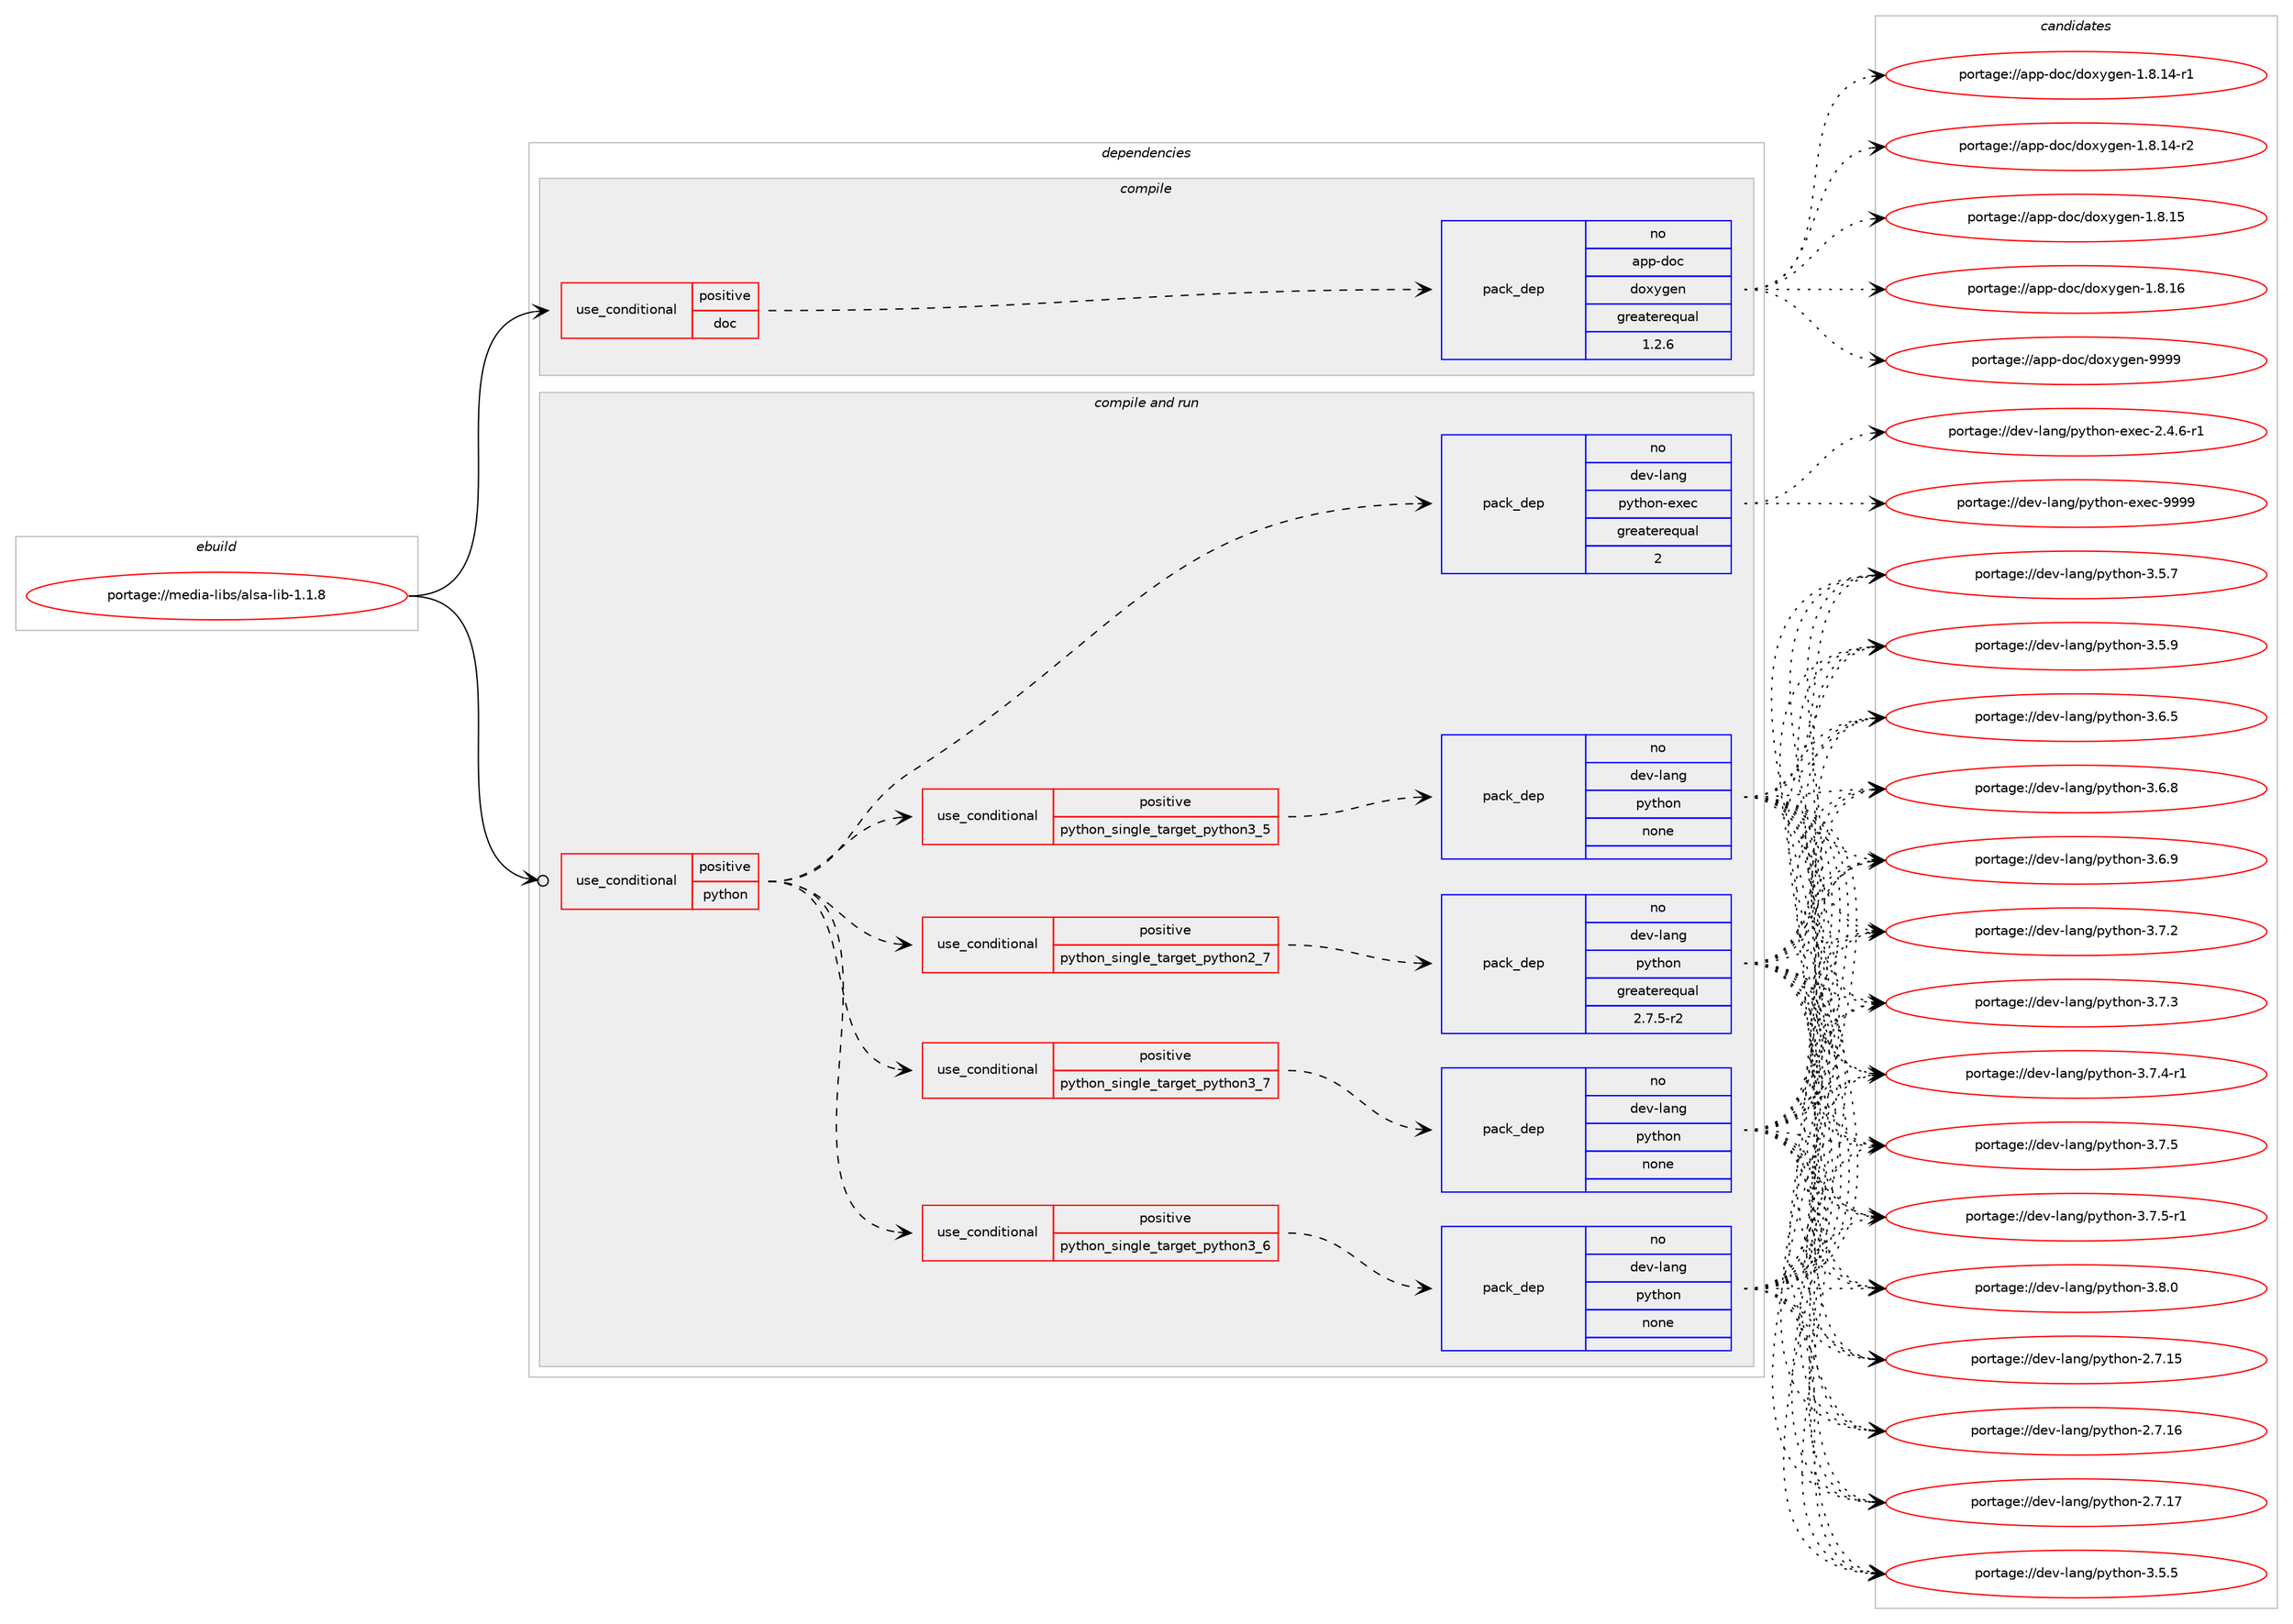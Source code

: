 digraph prolog {

# *************
# Graph options
# *************

newrank=true;
concentrate=true;
compound=true;
graph [rankdir=LR,fontname=Helvetica,fontsize=10,ranksep=1.5];#, ranksep=2.5, nodesep=0.2];
edge  [arrowhead=vee];
node  [fontname=Helvetica,fontsize=10];

# **********
# The ebuild
# **********

subgraph cluster_leftcol {
color=gray;
rank=same;
label=<<i>ebuild</i>>;
id [label="portage://media-libs/alsa-lib-1.1.8", color=red, width=4, href="../media-libs/alsa-lib-1.1.8.svg"];
}

# ****************
# The dependencies
# ****************

subgraph cluster_midcol {
color=gray;
label=<<i>dependencies</i>>;
subgraph cluster_compile {
fillcolor="#eeeeee";
style=filled;
label=<<i>compile</i>>;
subgraph cond79132 {
dependency317258 [label=<<TABLE BORDER="0" CELLBORDER="1" CELLSPACING="0" CELLPADDING="4"><TR><TD ROWSPAN="3" CELLPADDING="10">use_conditional</TD></TR><TR><TD>positive</TD></TR><TR><TD>doc</TD></TR></TABLE>>, shape=none, color=red];
subgraph pack233013 {
dependency317259 [label=<<TABLE BORDER="0" CELLBORDER="1" CELLSPACING="0" CELLPADDING="4" WIDTH="220"><TR><TD ROWSPAN="6" CELLPADDING="30">pack_dep</TD></TR><TR><TD WIDTH="110">no</TD></TR><TR><TD>app-doc</TD></TR><TR><TD>doxygen</TD></TR><TR><TD>greaterequal</TD></TR><TR><TD>1.2.6</TD></TR></TABLE>>, shape=none, color=blue];
}
dependency317258:e -> dependency317259:w [weight=20,style="dashed",arrowhead="vee"];
}
id:e -> dependency317258:w [weight=20,style="solid",arrowhead="vee"];
}
subgraph cluster_compileandrun {
fillcolor="#eeeeee";
style=filled;
label=<<i>compile and run</i>>;
subgraph cond79133 {
dependency317260 [label=<<TABLE BORDER="0" CELLBORDER="1" CELLSPACING="0" CELLPADDING="4"><TR><TD ROWSPAN="3" CELLPADDING="10">use_conditional</TD></TR><TR><TD>positive</TD></TR><TR><TD>python</TD></TR></TABLE>>, shape=none, color=red];
subgraph cond79134 {
dependency317261 [label=<<TABLE BORDER="0" CELLBORDER="1" CELLSPACING="0" CELLPADDING="4"><TR><TD ROWSPAN="3" CELLPADDING="10">use_conditional</TD></TR><TR><TD>positive</TD></TR><TR><TD>python_single_target_python2_7</TD></TR></TABLE>>, shape=none, color=red];
subgraph pack233014 {
dependency317262 [label=<<TABLE BORDER="0" CELLBORDER="1" CELLSPACING="0" CELLPADDING="4" WIDTH="220"><TR><TD ROWSPAN="6" CELLPADDING="30">pack_dep</TD></TR><TR><TD WIDTH="110">no</TD></TR><TR><TD>dev-lang</TD></TR><TR><TD>python</TD></TR><TR><TD>greaterequal</TD></TR><TR><TD>2.7.5-r2</TD></TR></TABLE>>, shape=none, color=blue];
}
dependency317261:e -> dependency317262:w [weight=20,style="dashed",arrowhead="vee"];
}
dependency317260:e -> dependency317261:w [weight=20,style="dashed",arrowhead="vee"];
subgraph cond79135 {
dependency317263 [label=<<TABLE BORDER="0" CELLBORDER="1" CELLSPACING="0" CELLPADDING="4"><TR><TD ROWSPAN="3" CELLPADDING="10">use_conditional</TD></TR><TR><TD>positive</TD></TR><TR><TD>python_single_target_python3_5</TD></TR></TABLE>>, shape=none, color=red];
subgraph pack233015 {
dependency317264 [label=<<TABLE BORDER="0" CELLBORDER="1" CELLSPACING="0" CELLPADDING="4" WIDTH="220"><TR><TD ROWSPAN="6" CELLPADDING="30">pack_dep</TD></TR><TR><TD WIDTH="110">no</TD></TR><TR><TD>dev-lang</TD></TR><TR><TD>python</TD></TR><TR><TD>none</TD></TR><TR><TD></TD></TR></TABLE>>, shape=none, color=blue];
}
dependency317263:e -> dependency317264:w [weight=20,style="dashed",arrowhead="vee"];
}
dependency317260:e -> dependency317263:w [weight=20,style="dashed",arrowhead="vee"];
subgraph cond79136 {
dependency317265 [label=<<TABLE BORDER="0" CELLBORDER="1" CELLSPACING="0" CELLPADDING="4"><TR><TD ROWSPAN="3" CELLPADDING="10">use_conditional</TD></TR><TR><TD>positive</TD></TR><TR><TD>python_single_target_python3_6</TD></TR></TABLE>>, shape=none, color=red];
subgraph pack233016 {
dependency317266 [label=<<TABLE BORDER="0" CELLBORDER="1" CELLSPACING="0" CELLPADDING="4" WIDTH="220"><TR><TD ROWSPAN="6" CELLPADDING="30">pack_dep</TD></TR><TR><TD WIDTH="110">no</TD></TR><TR><TD>dev-lang</TD></TR><TR><TD>python</TD></TR><TR><TD>none</TD></TR><TR><TD></TD></TR></TABLE>>, shape=none, color=blue];
}
dependency317265:e -> dependency317266:w [weight=20,style="dashed",arrowhead="vee"];
}
dependency317260:e -> dependency317265:w [weight=20,style="dashed",arrowhead="vee"];
subgraph cond79137 {
dependency317267 [label=<<TABLE BORDER="0" CELLBORDER="1" CELLSPACING="0" CELLPADDING="4"><TR><TD ROWSPAN="3" CELLPADDING="10">use_conditional</TD></TR><TR><TD>positive</TD></TR><TR><TD>python_single_target_python3_7</TD></TR></TABLE>>, shape=none, color=red];
subgraph pack233017 {
dependency317268 [label=<<TABLE BORDER="0" CELLBORDER="1" CELLSPACING="0" CELLPADDING="4" WIDTH="220"><TR><TD ROWSPAN="6" CELLPADDING="30">pack_dep</TD></TR><TR><TD WIDTH="110">no</TD></TR><TR><TD>dev-lang</TD></TR><TR><TD>python</TD></TR><TR><TD>none</TD></TR><TR><TD></TD></TR></TABLE>>, shape=none, color=blue];
}
dependency317267:e -> dependency317268:w [weight=20,style="dashed",arrowhead="vee"];
}
dependency317260:e -> dependency317267:w [weight=20,style="dashed",arrowhead="vee"];
subgraph pack233018 {
dependency317269 [label=<<TABLE BORDER="0" CELLBORDER="1" CELLSPACING="0" CELLPADDING="4" WIDTH="220"><TR><TD ROWSPAN="6" CELLPADDING="30">pack_dep</TD></TR><TR><TD WIDTH="110">no</TD></TR><TR><TD>dev-lang</TD></TR><TR><TD>python-exec</TD></TR><TR><TD>greaterequal</TD></TR><TR><TD>2</TD></TR></TABLE>>, shape=none, color=blue];
}
dependency317260:e -> dependency317269:w [weight=20,style="dashed",arrowhead="vee"];
}
id:e -> dependency317260:w [weight=20,style="solid",arrowhead="odotvee"];
}
subgraph cluster_run {
fillcolor="#eeeeee";
style=filled;
label=<<i>run</i>>;
}
}

# **************
# The candidates
# **************

subgraph cluster_choices {
rank=same;
color=gray;
label=<<i>candidates</i>>;

subgraph choice233013 {
color=black;
nodesep=1;
choiceportage97112112451001119947100111120121103101110454946564649524511449 [label="portage://app-doc/doxygen-1.8.14-r1", color=red, width=4,href="../app-doc/doxygen-1.8.14-r1.svg"];
choiceportage97112112451001119947100111120121103101110454946564649524511450 [label="portage://app-doc/doxygen-1.8.14-r2", color=red, width=4,href="../app-doc/doxygen-1.8.14-r2.svg"];
choiceportage9711211245100111994710011112012110310111045494656464953 [label="portage://app-doc/doxygen-1.8.15", color=red, width=4,href="../app-doc/doxygen-1.8.15.svg"];
choiceportage9711211245100111994710011112012110310111045494656464954 [label="portage://app-doc/doxygen-1.8.16", color=red, width=4,href="../app-doc/doxygen-1.8.16.svg"];
choiceportage971121124510011199471001111201211031011104557575757 [label="portage://app-doc/doxygen-9999", color=red, width=4,href="../app-doc/doxygen-9999.svg"];
dependency317259:e -> choiceportage97112112451001119947100111120121103101110454946564649524511449:w [style=dotted,weight="100"];
dependency317259:e -> choiceportage97112112451001119947100111120121103101110454946564649524511450:w [style=dotted,weight="100"];
dependency317259:e -> choiceportage9711211245100111994710011112012110310111045494656464953:w [style=dotted,weight="100"];
dependency317259:e -> choiceportage9711211245100111994710011112012110310111045494656464954:w [style=dotted,weight="100"];
dependency317259:e -> choiceportage971121124510011199471001111201211031011104557575757:w [style=dotted,weight="100"];
}
subgraph choice233014 {
color=black;
nodesep=1;
choiceportage10010111845108971101034711212111610411111045504655464953 [label="portage://dev-lang/python-2.7.15", color=red, width=4,href="../dev-lang/python-2.7.15.svg"];
choiceportage10010111845108971101034711212111610411111045504655464954 [label="portage://dev-lang/python-2.7.16", color=red, width=4,href="../dev-lang/python-2.7.16.svg"];
choiceportage10010111845108971101034711212111610411111045504655464955 [label="portage://dev-lang/python-2.7.17", color=red, width=4,href="../dev-lang/python-2.7.17.svg"];
choiceportage100101118451089711010347112121116104111110455146534653 [label="portage://dev-lang/python-3.5.5", color=red, width=4,href="../dev-lang/python-3.5.5.svg"];
choiceportage100101118451089711010347112121116104111110455146534655 [label="portage://dev-lang/python-3.5.7", color=red, width=4,href="../dev-lang/python-3.5.7.svg"];
choiceportage100101118451089711010347112121116104111110455146534657 [label="portage://dev-lang/python-3.5.9", color=red, width=4,href="../dev-lang/python-3.5.9.svg"];
choiceportage100101118451089711010347112121116104111110455146544653 [label="portage://dev-lang/python-3.6.5", color=red, width=4,href="../dev-lang/python-3.6.5.svg"];
choiceportage100101118451089711010347112121116104111110455146544656 [label="portage://dev-lang/python-3.6.8", color=red, width=4,href="../dev-lang/python-3.6.8.svg"];
choiceportage100101118451089711010347112121116104111110455146544657 [label="portage://dev-lang/python-3.6.9", color=red, width=4,href="../dev-lang/python-3.6.9.svg"];
choiceportage100101118451089711010347112121116104111110455146554650 [label="portage://dev-lang/python-3.7.2", color=red, width=4,href="../dev-lang/python-3.7.2.svg"];
choiceportage100101118451089711010347112121116104111110455146554651 [label="portage://dev-lang/python-3.7.3", color=red, width=4,href="../dev-lang/python-3.7.3.svg"];
choiceportage1001011184510897110103471121211161041111104551465546524511449 [label="portage://dev-lang/python-3.7.4-r1", color=red, width=4,href="../dev-lang/python-3.7.4-r1.svg"];
choiceportage100101118451089711010347112121116104111110455146554653 [label="portage://dev-lang/python-3.7.5", color=red, width=4,href="../dev-lang/python-3.7.5.svg"];
choiceportage1001011184510897110103471121211161041111104551465546534511449 [label="portage://dev-lang/python-3.7.5-r1", color=red, width=4,href="../dev-lang/python-3.7.5-r1.svg"];
choiceportage100101118451089711010347112121116104111110455146564648 [label="portage://dev-lang/python-3.8.0", color=red, width=4,href="../dev-lang/python-3.8.0.svg"];
dependency317262:e -> choiceportage10010111845108971101034711212111610411111045504655464953:w [style=dotted,weight="100"];
dependency317262:e -> choiceportage10010111845108971101034711212111610411111045504655464954:w [style=dotted,weight="100"];
dependency317262:e -> choiceportage10010111845108971101034711212111610411111045504655464955:w [style=dotted,weight="100"];
dependency317262:e -> choiceportage100101118451089711010347112121116104111110455146534653:w [style=dotted,weight="100"];
dependency317262:e -> choiceportage100101118451089711010347112121116104111110455146534655:w [style=dotted,weight="100"];
dependency317262:e -> choiceportage100101118451089711010347112121116104111110455146534657:w [style=dotted,weight="100"];
dependency317262:e -> choiceportage100101118451089711010347112121116104111110455146544653:w [style=dotted,weight="100"];
dependency317262:e -> choiceportage100101118451089711010347112121116104111110455146544656:w [style=dotted,weight="100"];
dependency317262:e -> choiceportage100101118451089711010347112121116104111110455146544657:w [style=dotted,weight="100"];
dependency317262:e -> choiceportage100101118451089711010347112121116104111110455146554650:w [style=dotted,weight="100"];
dependency317262:e -> choiceportage100101118451089711010347112121116104111110455146554651:w [style=dotted,weight="100"];
dependency317262:e -> choiceportage1001011184510897110103471121211161041111104551465546524511449:w [style=dotted,weight="100"];
dependency317262:e -> choiceportage100101118451089711010347112121116104111110455146554653:w [style=dotted,weight="100"];
dependency317262:e -> choiceportage1001011184510897110103471121211161041111104551465546534511449:w [style=dotted,weight="100"];
dependency317262:e -> choiceportage100101118451089711010347112121116104111110455146564648:w [style=dotted,weight="100"];
}
subgraph choice233015 {
color=black;
nodesep=1;
choiceportage10010111845108971101034711212111610411111045504655464953 [label="portage://dev-lang/python-2.7.15", color=red, width=4,href="../dev-lang/python-2.7.15.svg"];
choiceportage10010111845108971101034711212111610411111045504655464954 [label="portage://dev-lang/python-2.7.16", color=red, width=4,href="../dev-lang/python-2.7.16.svg"];
choiceportage10010111845108971101034711212111610411111045504655464955 [label="portage://dev-lang/python-2.7.17", color=red, width=4,href="../dev-lang/python-2.7.17.svg"];
choiceportage100101118451089711010347112121116104111110455146534653 [label="portage://dev-lang/python-3.5.5", color=red, width=4,href="../dev-lang/python-3.5.5.svg"];
choiceportage100101118451089711010347112121116104111110455146534655 [label="portage://dev-lang/python-3.5.7", color=red, width=4,href="../dev-lang/python-3.5.7.svg"];
choiceportage100101118451089711010347112121116104111110455146534657 [label="portage://dev-lang/python-3.5.9", color=red, width=4,href="../dev-lang/python-3.5.9.svg"];
choiceportage100101118451089711010347112121116104111110455146544653 [label="portage://dev-lang/python-3.6.5", color=red, width=4,href="../dev-lang/python-3.6.5.svg"];
choiceportage100101118451089711010347112121116104111110455146544656 [label="portage://dev-lang/python-3.6.8", color=red, width=4,href="../dev-lang/python-3.6.8.svg"];
choiceportage100101118451089711010347112121116104111110455146544657 [label="portage://dev-lang/python-3.6.9", color=red, width=4,href="../dev-lang/python-3.6.9.svg"];
choiceportage100101118451089711010347112121116104111110455146554650 [label="portage://dev-lang/python-3.7.2", color=red, width=4,href="../dev-lang/python-3.7.2.svg"];
choiceportage100101118451089711010347112121116104111110455146554651 [label="portage://dev-lang/python-3.7.3", color=red, width=4,href="../dev-lang/python-3.7.3.svg"];
choiceportage1001011184510897110103471121211161041111104551465546524511449 [label="portage://dev-lang/python-3.7.4-r1", color=red, width=4,href="../dev-lang/python-3.7.4-r1.svg"];
choiceportage100101118451089711010347112121116104111110455146554653 [label="portage://dev-lang/python-3.7.5", color=red, width=4,href="../dev-lang/python-3.7.5.svg"];
choiceportage1001011184510897110103471121211161041111104551465546534511449 [label="portage://dev-lang/python-3.7.5-r1", color=red, width=4,href="../dev-lang/python-3.7.5-r1.svg"];
choiceportage100101118451089711010347112121116104111110455146564648 [label="portage://dev-lang/python-3.8.0", color=red, width=4,href="../dev-lang/python-3.8.0.svg"];
dependency317264:e -> choiceportage10010111845108971101034711212111610411111045504655464953:w [style=dotted,weight="100"];
dependency317264:e -> choiceportage10010111845108971101034711212111610411111045504655464954:w [style=dotted,weight="100"];
dependency317264:e -> choiceportage10010111845108971101034711212111610411111045504655464955:w [style=dotted,weight="100"];
dependency317264:e -> choiceportage100101118451089711010347112121116104111110455146534653:w [style=dotted,weight="100"];
dependency317264:e -> choiceportage100101118451089711010347112121116104111110455146534655:w [style=dotted,weight="100"];
dependency317264:e -> choiceportage100101118451089711010347112121116104111110455146534657:w [style=dotted,weight="100"];
dependency317264:e -> choiceportage100101118451089711010347112121116104111110455146544653:w [style=dotted,weight="100"];
dependency317264:e -> choiceportage100101118451089711010347112121116104111110455146544656:w [style=dotted,weight="100"];
dependency317264:e -> choiceportage100101118451089711010347112121116104111110455146544657:w [style=dotted,weight="100"];
dependency317264:e -> choiceportage100101118451089711010347112121116104111110455146554650:w [style=dotted,weight="100"];
dependency317264:e -> choiceportage100101118451089711010347112121116104111110455146554651:w [style=dotted,weight="100"];
dependency317264:e -> choiceportage1001011184510897110103471121211161041111104551465546524511449:w [style=dotted,weight="100"];
dependency317264:e -> choiceportage100101118451089711010347112121116104111110455146554653:w [style=dotted,weight="100"];
dependency317264:e -> choiceportage1001011184510897110103471121211161041111104551465546534511449:w [style=dotted,weight="100"];
dependency317264:e -> choiceportage100101118451089711010347112121116104111110455146564648:w [style=dotted,weight="100"];
}
subgraph choice233016 {
color=black;
nodesep=1;
choiceportage10010111845108971101034711212111610411111045504655464953 [label="portage://dev-lang/python-2.7.15", color=red, width=4,href="../dev-lang/python-2.7.15.svg"];
choiceportage10010111845108971101034711212111610411111045504655464954 [label="portage://dev-lang/python-2.7.16", color=red, width=4,href="../dev-lang/python-2.7.16.svg"];
choiceportage10010111845108971101034711212111610411111045504655464955 [label="portage://dev-lang/python-2.7.17", color=red, width=4,href="../dev-lang/python-2.7.17.svg"];
choiceportage100101118451089711010347112121116104111110455146534653 [label="portage://dev-lang/python-3.5.5", color=red, width=4,href="../dev-lang/python-3.5.5.svg"];
choiceportage100101118451089711010347112121116104111110455146534655 [label="portage://dev-lang/python-3.5.7", color=red, width=4,href="../dev-lang/python-3.5.7.svg"];
choiceportage100101118451089711010347112121116104111110455146534657 [label="portage://dev-lang/python-3.5.9", color=red, width=4,href="../dev-lang/python-3.5.9.svg"];
choiceportage100101118451089711010347112121116104111110455146544653 [label="portage://dev-lang/python-3.6.5", color=red, width=4,href="../dev-lang/python-3.6.5.svg"];
choiceportage100101118451089711010347112121116104111110455146544656 [label="portage://dev-lang/python-3.6.8", color=red, width=4,href="../dev-lang/python-3.6.8.svg"];
choiceportage100101118451089711010347112121116104111110455146544657 [label="portage://dev-lang/python-3.6.9", color=red, width=4,href="../dev-lang/python-3.6.9.svg"];
choiceportage100101118451089711010347112121116104111110455146554650 [label="portage://dev-lang/python-3.7.2", color=red, width=4,href="../dev-lang/python-3.7.2.svg"];
choiceportage100101118451089711010347112121116104111110455146554651 [label="portage://dev-lang/python-3.7.3", color=red, width=4,href="../dev-lang/python-3.7.3.svg"];
choiceportage1001011184510897110103471121211161041111104551465546524511449 [label="portage://dev-lang/python-3.7.4-r1", color=red, width=4,href="../dev-lang/python-3.7.4-r1.svg"];
choiceportage100101118451089711010347112121116104111110455146554653 [label="portage://dev-lang/python-3.7.5", color=red, width=4,href="../dev-lang/python-3.7.5.svg"];
choiceportage1001011184510897110103471121211161041111104551465546534511449 [label="portage://dev-lang/python-3.7.5-r1", color=red, width=4,href="../dev-lang/python-3.7.5-r1.svg"];
choiceportage100101118451089711010347112121116104111110455146564648 [label="portage://dev-lang/python-3.8.0", color=red, width=4,href="../dev-lang/python-3.8.0.svg"];
dependency317266:e -> choiceportage10010111845108971101034711212111610411111045504655464953:w [style=dotted,weight="100"];
dependency317266:e -> choiceportage10010111845108971101034711212111610411111045504655464954:w [style=dotted,weight="100"];
dependency317266:e -> choiceportage10010111845108971101034711212111610411111045504655464955:w [style=dotted,weight="100"];
dependency317266:e -> choiceportage100101118451089711010347112121116104111110455146534653:w [style=dotted,weight="100"];
dependency317266:e -> choiceportage100101118451089711010347112121116104111110455146534655:w [style=dotted,weight="100"];
dependency317266:e -> choiceportage100101118451089711010347112121116104111110455146534657:w [style=dotted,weight="100"];
dependency317266:e -> choiceportage100101118451089711010347112121116104111110455146544653:w [style=dotted,weight="100"];
dependency317266:e -> choiceportage100101118451089711010347112121116104111110455146544656:w [style=dotted,weight="100"];
dependency317266:e -> choiceportage100101118451089711010347112121116104111110455146544657:w [style=dotted,weight="100"];
dependency317266:e -> choiceportage100101118451089711010347112121116104111110455146554650:w [style=dotted,weight="100"];
dependency317266:e -> choiceportage100101118451089711010347112121116104111110455146554651:w [style=dotted,weight="100"];
dependency317266:e -> choiceportage1001011184510897110103471121211161041111104551465546524511449:w [style=dotted,weight="100"];
dependency317266:e -> choiceportage100101118451089711010347112121116104111110455146554653:w [style=dotted,weight="100"];
dependency317266:e -> choiceportage1001011184510897110103471121211161041111104551465546534511449:w [style=dotted,weight="100"];
dependency317266:e -> choiceportage100101118451089711010347112121116104111110455146564648:w [style=dotted,weight="100"];
}
subgraph choice233017 {
color=black;
nodesep=1;
choiceportage10010111845108971101034711212111610411111045504655464953 [label="portage://dev-lang/python-2.7.15", color=red, width=4,href="../dev-lang/python-2.7.15.svg"];
choiceportage10010111845108971101034711212111610411111045504655464954 [label="portage://dev-lang/python-2.7.16", color=red, width=4,href="../dev-lang/python-2.7.16.svg"];
choiceportage10010111845108971101034711212111610411111045504655464955 [label="portage://dev-lang/python-2.7.17", color=red, width=4,href="../dev-lang/python-2.7.17.svg"];
choiceportage100101118451089711010347112121116104111110455146534653 [label="portage://dev-lang/python-3.5.5", color=red, width=4,href="../dev-lang/python-3.5.5.svg"];
choiceportage100101118451089711010347112121116104111110455146534655 [label="portage://dev-lang/python-3.5.7", color=red, width=4,href="../dev-lang/python-3.5.7.svg"];
choiceportage100101118451089711010347112121116104111110455146534657 [label="portage://dev-lang/python-3.5.9", color=red, width=4,href="../dev-lang/python-3.5.9.svg"];
choiceportage100101118451089711010347112121116104111110455146544653 [label="portage://dev-lang/python-3.6.5", color=red, width=4,href="../dev-lang/python-3.6.5.svg"];
choiceportage100101118451089711010347112121116104111110455146544656 [label="portage://dev-lang/python-3.6.8", color=red, width=4,href="../dev-lang/python-3.6.8.svg"];
choiceportage100101118451089711010347112121116104111110455146544657 [label="portage://dev-lang/python-3.6.9", color=red, width=4,href="../dev-lang/python-3.6.9.svg"];
choiceportage100101118451089711010347112121116104111110455146554650 [label="portage://dev-lang/python-3.7.2", color=red, width=4,href="../dev-lang/python-3.7.2.svg"];
choiceportage100101118451089711010347112121116104111110455146554651 [label="portage://dev-lang/python-3.7.3", color=red, width=4,href="../dev-lang/python-3.7.3.svg"];
choiceportage1001011184510897110103471121211161041111104551465546524511449 [label="portage://dev-lang/python-3.7.4-r1", color=red, width=4,href="../dev-lang/python-3.7.4-r1.svg"];
choiceportage100101118451089711010347112121116104111110455146554653 [label="portage://dev-lang/python-3.7.5", color=red, width=4,href="../dev-lang/python-3.7.5.svg"];
choiceportage1001011184510897110103471121211161041111104551465546534511449 [label="portage://dev-lang/python-3.7.5-r1", color=red, width=4,href="../dev-lang/python-3.7.5-r1.svg"];
choiceportage100101118451089711010347112121116104111110455146564648 [label="portage://dev-lang/python-3.8.0", color=red, width=4,href="../dev-lang/python-3.8.0.svg"];
dependency317268:e -> choiceportage10010111845108971101034711212111610411111045504655464953:w [style=dotted,weight="100"];
dependency317268:e -> choiceportage10010111845108971101034711212111610411111045504655464954:w [style=dotted,weight="100"];
dependency317268:e -> choiceportage10010111845108971101034711212111610411111045504655464955:w [style=dotted,weight="100"];
dependency317268:e -> choiceportage100101118451089711010347112121116104111110455146534653:w [style=dotted,weight="100"];
dependency317268:e -> choiceportage100101118451089711010347112121116104111110455146534655:w [style=dotted,weight="100"];
dependency317268:e -> choiceportage100101118451089711010347112121116104111110455146534657:w [style=dotted,weight="100"];
dependency317268:e -> choiceportage100101118451089711010347112121116104111110455146544653:w [style=dotted,weight="100"];
dependency317268:e -> choiceportage100101118451089711010347112121116104111110455146544656:w [style=dotted,weight="100"];
dependency317268:e -> choiceportage100101118451089711010347112121116104111110455146544657:w [style=dotted,weight="100"];
dependency317268:e -> choiceportage100101118451089711010347112121116104111110455146554650:w [style=dotted,weight="100"];
dependency317268:e -> choiceportage100101118451089711010347112121116104111110455146554651:w [style=dotted,weight="100"];
dependency317268:e -> choiceportage1001011184510897110103471121211161041111104551465546524511449:w [style=dotted,weight="100"];
dependency317268:e -> choiceportage100101118451089711010347112121116104111110455146554653:w [style=dotted,weight="100"];
dependency317268:e -> choiceportage1001011184510897110103471121211161041111104551465546534511449:w [style=dotted,weight="100"];
dependency317268:e -> choiceportage100101118451089711010347112121116104111110455146564648:w [style=dotted,weight="100"];
}
subgraph choice233018 {
color=black;
nodesep=1;
choiceportage10010111845108971101034711212111610411111045101120101994550465246544511449 [label="portage://dev-lang/python-exec-2.4.6-r1", color=red, width=4,href="../dev-lang/python-exec-2.4.6-r1.svg"];
choiceportage10010111845108971101034711212111610411111045101120101994557575757 [label="portage://dev-lang/python-exec-9999", color=red, width=4,href="../dev-lang/python-exec-9999.svg"];
dependency317269:e -> choiceportage10010111845108971101034711212111610411111045101120101994550465246544511449:w [style=dotted,weight="100"];
dependency317269:e -> choiceportage10010111845108971101034711212111610411111045101120101994557575757:w [style=dotted,weight="100"];
}
}

}
